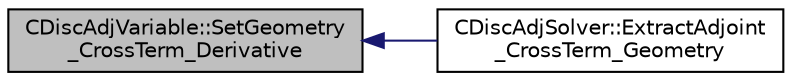 digraph "CDiscAdjVariable::SetGeometry_CrossTerm_Derivative"
{
  edge [fontname="Helvetica",fontsize="10",labelfontname="Helvetica",labelfontsize="10"];
  node [fontname="Helvetica",fontsize="10",shape=record];
  rankdir="LR";
  Node62 [label="CDiscAdjVariable::SetGeometry\l_CrossTerm_Derivative",height=0.2,width=0.4,color="black", fillcolor="grey75", style="filled", fontcolor="black"];
  Node62 -> Node63 [dir="back",color="midnightblue",fontsize="10",style="solid",fontname="Helvetica"];
  Node63 [label="CDiscAdjSolver::ExtractAdjoint\l_CrossTerm_Geometry",height=0.2,width=0.4,color="black", fillcolor="white", style="filled",URL="$class_c_disc_adj_solver.html#afca58edea64d0b368b11ae70f57b4bf5",tooltip="A virtual member. "];
}
